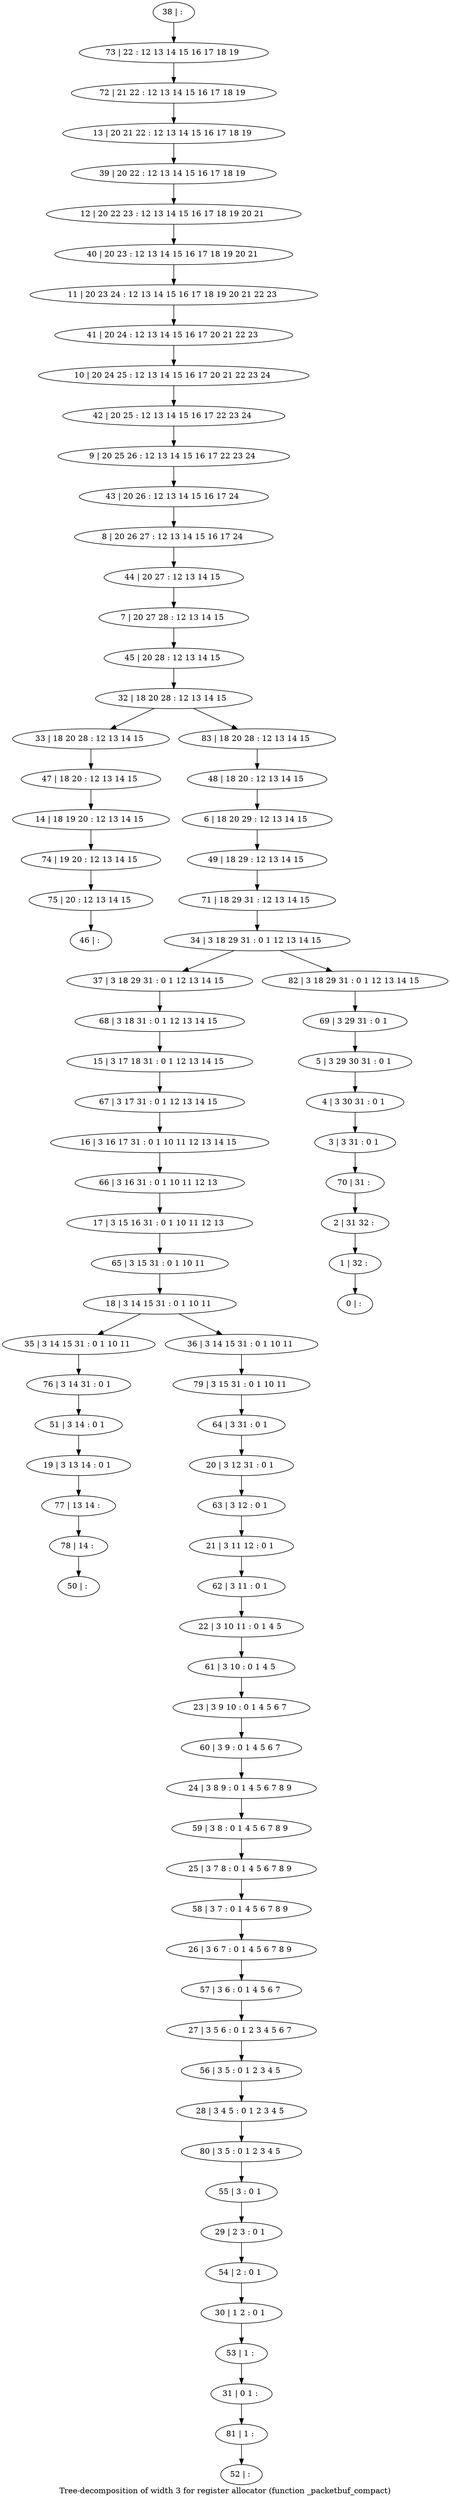 digraph G {
graph [label="Tree-decomposition of width 3 for register allocator (function _packetbuf_compact)"]
0[label="0 | : "];
1[label="1 | 32 : "];
2[label="2 | 31 32 : "];
3[label="3 | 3 31 : 0 1 "];
4[label="4 | 3 30 31 : 0 1 "];
5[label="5 | 3 29 30 31 : 0 1 "];
6[label="6 | 18 20 29 : 12 13 14 15 "];
7[label="7 | 20 27 28 : 12 13 14 15 "];
8[label="8 | 20 26 27 : 12 13 14 15 16 17 24 "];
9[label="9 | 20 25 26 : 12 13 14 15 16 17 22 23 24 "];
10[label="10 | 20 24 25 : 12 13 14 15 16 17 20 21 22 23 24 "];
11[label="11 | 20 23 24 : 12 13 14 15 16 17 18 19 20 21 22 23 "];
12[label="12 | 20 22 23 : 12 13 14 15 16 17 18 19 20 21 "];
13[label="13 | 20 21 22 : 12 13 14 15 16 17 18 19 "];
14[label="14 | 18 19 20 : 12 13 14 15 "];
15[label="15 | 3 17 18 31 : 0 1 12 13 14 15 "];
16[label="16 | 3 16 17 31 : 0 1 10 11 12 13 14 15 "];
17[label="17 | 3 15 16 31 : 0 1 10 11 12 13 "];
18[label="18 | 3 14 15 31 : 0 1 10 11 "];
19[label="19 | 3 13 14 : 0 1 "];
20[label="20 | 3 12 31 : 0 1 "];
21[label="21 | 3 11 12 : 0 1 "];
22[label="22 | 3 10 11 : 0 1 4 5 "];
23[label="23 | 3 9 10 : 0 1 4 5 6 7 "];
24[label="24 | 3 8 9 : 0 1 4 5 6 7 8 9 "];
25[label="25 | 3 7 8 : 0 1 4 5 6 7 8 9 "];
26[label="26 | 3 6 7 : 0 1 4 5 6 7 8 9 "];
27[label="27 | 3 5 6 : 0 1 2 3 4 5 6 7 "];
28[label="28 | 3 4 5 : 0 1 2 3 4 5 "];
29[label="29 | 2 3 : 0 1 "];
30[label="30 | 1 2 : 0 1 "];
31[label="31 | 0 1 : "];
32[label="32 | 18 20 28 : 12 13 14 15 "];
33[label="33 | 18 20 28 : 12 13 14 15 "];
34[label="34 | 3 18 29 31 : 0 1 12 13 14 15 "];
35[label="35 | 3 14 15 31 : 0 1 10 11 "];
36[label="36 | 3 14 15 31 : 0 1 10 11 "];
37[label="37 | 3 18 29 31 : 0 1 12 13 14 15 "];
38[label="38 | : "];
39[label="39 | 20 22 : 12 13 14 15 16 17 18 19 "];
40[label="40 | 20 23 : 12 13 14 15 16 17 18 19 20 21 "];
41[label="41 | 20 24 : 12 13 14 15 16 17 20 21 22 23 "];
42[label="42 | 20 25 : 12 13 14 15 16 17 22 23 24 "];
43[label="43 | 20 26 : 12 13 14 15 16 17 24 "];
44[label="44 | 20 27 : 12 13 14 15 "];
45[label="45 | 20 28 : 12 13 14 15 "];
46[label="46 | : "];
47[label="47 | 18 20 : 12 13 14 15 "];
48[label="48 | 18 20 : 12 13 14 15 "];
49[label="49 | 18 29 : 12 13 14 15 "];
50[label="50 | : "];
51[label="51 | 3 14 : 0 1 "];
52[label="52 | : "];
53[label="53 | 1 : "];
54[label="54 | 2 : 0 1 "];
55[label="55 | 3 : 0 1 "];
56[label="56 | 3 5 : 0 1 2 3 4 5 "];
57[label="57 | 3 6 : 0 1 4 5 6 7 "];
58[label="58 | 3 7 : 0 1 4 5 6 7 8 9 "];
59[label="59 | 3 8 : 0 1 4 5 6 7 8 9 "];
60[label="60 | 3 9 : 0 1 4 5 6 7 "];
61[label="61 | 3 10 : 0 1 4 5 "];
62[label="62 | 3 11 : 0 1 "];
63[label="63 | 3 12 : 0 1 "];
64[label="64 | 3 31 : 0 1 "];
65[label="65 | 3 15 31 : 0 1 10 11 "];
66[label="66 | 3 16 31 : 0 1 10 11 12 13 "];
67[label="67 | 3 17 31 : 0 1 12 13 14 15 "];
68[label="68 | 3 18 31 : 0 1 12 13 14 15 "];
69[label="69 | 3 29 31 : 0 1 "];
70[label="70 | 31 : "];
71[label="71 | 18 29 31 : 12 13 14 15 "];
72[label="72 | 21 22 : 12 13 14 15 16 17 18 19 "];
73[label="73 | 22 : 12 13 14 15 16 17 18 19 "];
74[label="74 | 19 20 : 12 13 14 15 "];
75[label="75 | 20 : 12 13 14 15 "];
76[label="76 | 3 14 31 : 0 1 "];
77[label="77 | 13 14 : "];
78[label="78 | 14 : "];
79[label="79 | 3 15 31 : 0 1 10 11 "];
80[label="80 | 3 5 : 0 1 2 3 4 5 "];
81[label="81 | 1 : "];
82[label="82 | 3 18 29 31 : 0 1 12 13 14 15 "];
83[label="83 | 18 20 28 : 12 13 14 15 "];
18->35 ;
18->36 ;
47->14 ;
33->47 ;
51->19 ;
53->31 ;
30->53 ;
54->30 ;
29->54 ;
55->29 ;
56->28 ;
27->56 ;
57->27 ;
26->57 ;
58->26 ;
25->58 ;
59->25 ;
24->59 ;
60->24 ;
23->60 ;
61->23 ;
22->61 ;
62->22 ;
21->62 ;
63->21 ;
20->63 ;
64->20 ;
65->18 ;
17->65 ;
66->17 ;
16->66 ;
67->16 ;
15->67 ;
68->15 ;
37->68 ;
14->74 ;
75->46 ;
74->75 ;
76->51 ;
35->76 ;
19->77 ;
78->50 ;
77->78 ;
79->64 ;
36->79 ;
80->55 ;
28->80 ;
81->52 ;
31->81 ;
38->73 ;
73->72 ;
72->13 ;
13->39 ;
39->12 ;
12->40 ;
40->11 ;
11->41 ;
41->10 ;
10->42 ;
42->9 ;
9->43 ;
43->8 ;
8->44 ;
44->7 ;
7->45 ;
45->32 ;
48->6 ;
6->49 ;
49->71 ;
71->34 ;
69->5 ;
5->4 ;
4->3 ;
3->70 ;
70->2 ;
2->1 ;
1->0 ;
82->69 ;
83->48 ;
34->37 ;
34->82 ;
32->33 ;
32->83 ;
}
